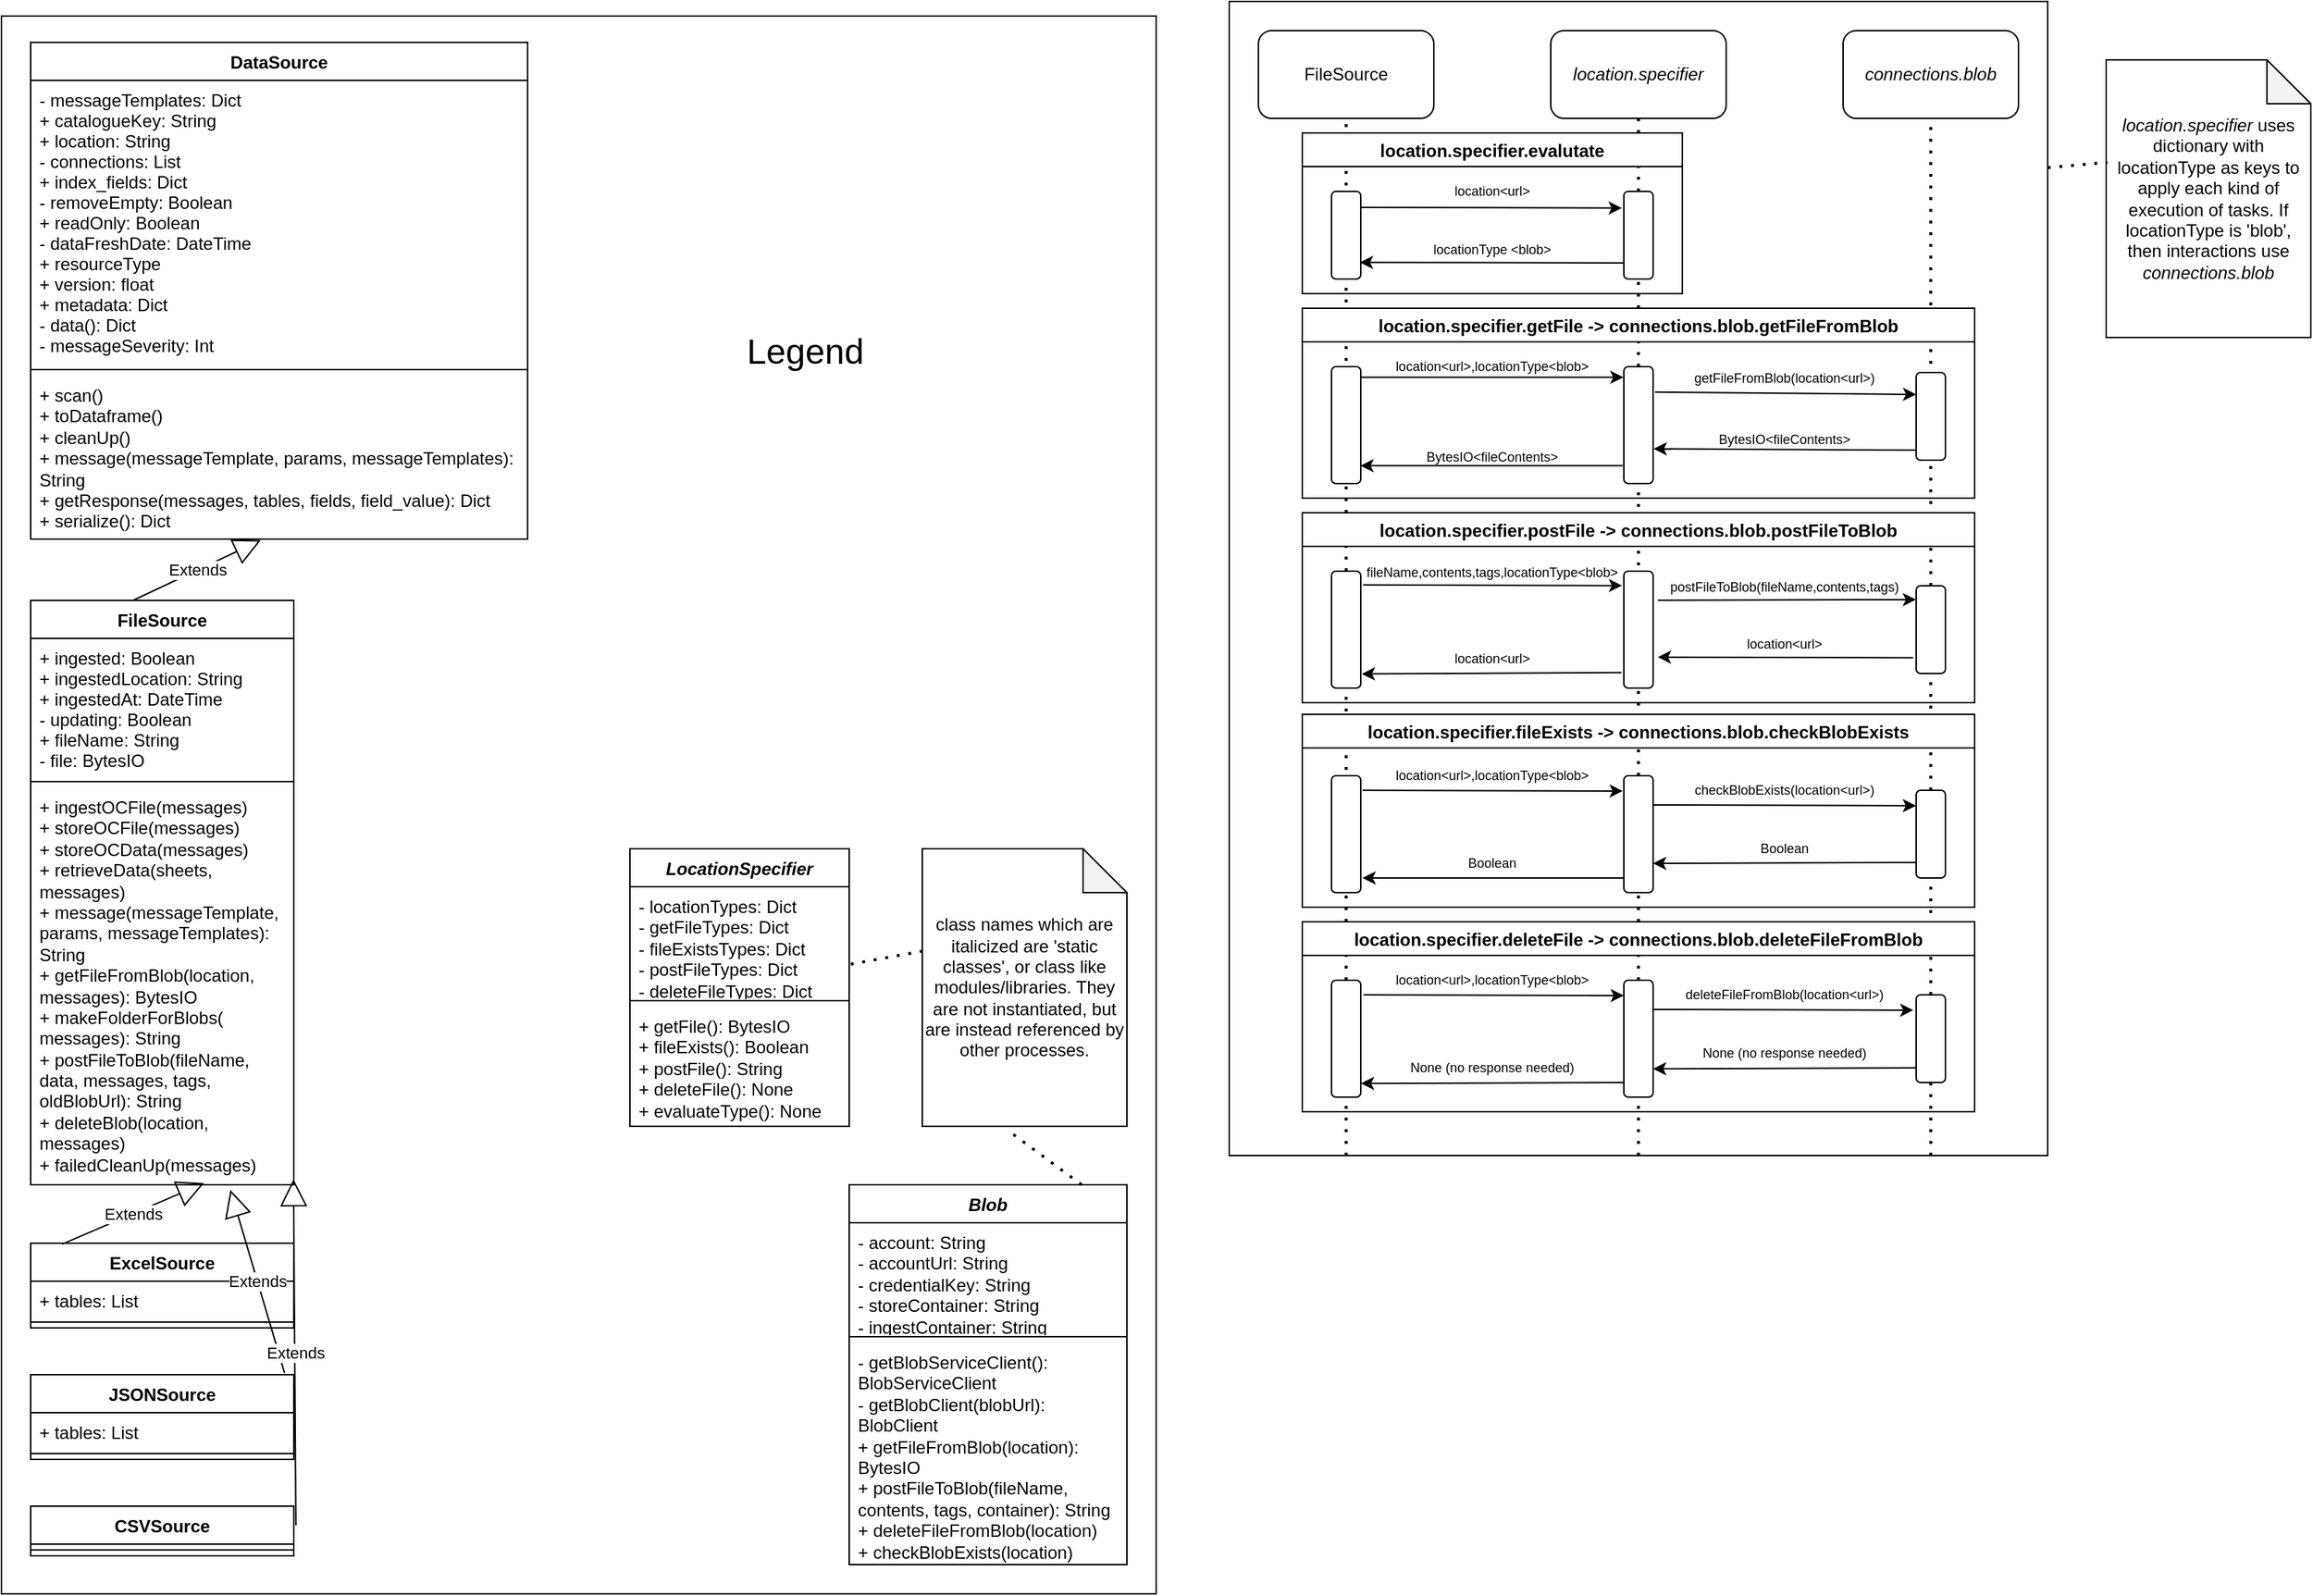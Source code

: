 <mxfile>
    <diagram id="i0HuEJJpb179jTzEXLAF" name="Page-1">
        <mxGraphModel dx="699" dy="347" grid="1" gridSize="10" guides="1" tooltips="1" connect="1" arrows="1" fold="1" page="1" pageScale="1" pageWidth="850" pageHeight="1100" math="0" shadow="0">
            <root>
                <mxCell id="0"/>
                <mxCell id="1" parent="0"/>
                <mxCell id="127" value="" style="rounded=0;whiteSpace=wrap;html=1;fontSize=9;" vertex="1" parent="1">
                    <mxGeometry x="860" y="10" width="560" height="790" as="geometry"/>
                </mxCell>
                <mxCell id="52" value="" style="rounded=0;whiteSpace=wrap;html=1;" vertex="1" parent="1">
                    <mxGeometry x="20" y="20" width="790" height="1080" as="geometry"/>
                </mxCell>
                <mxCell id="IOtS3WivhRrsCKZ9e64G-5" value="DataSource" style="swimlane;fontStyle=1;align=center;verticalAlign=top;childLayout=stackLayout;horizontal=1;startSize=26;horizontalStack=0;resizeParent=1;resizeParentMax=0;resizeLast=0;collapsible=1;marginBottom=0;" parent="1" vertex="1">
                    <mxGeometry x="40" y="38" width="340" height="340" as="geometry"/>
                </mxCell>
                <mxCell id="IOtS3WivhRrsCKZ9e64G-6" value="- messageTemplates: Dict&#10;+ catalogueKey: String&#10;+ location: String&#10;- connections: List&#10;+ index_fields: Dict&#10;- removeEmpty: Boolean&#10;+ readOnly: Boolean&#10;- dataFreshDate: DateTime&#10;+ resourceType&#10;+ version: float&#10;+ metadata: Dict&#10;- data(): Dict&#10;- messageSeverity: Int" style="text;strokeColor=none;fillColor=none;align=left;verticalAlign=top;spacingLeft=4;spacingRight=4;overflow=hidden;rotatable=0;points=[[0,0.5],[1,0.5]];portConstraint=eastwest;" parent="IOtS3WivhRrsCKZ9e64G-5" vertex="1">
                    <mxGeometry y="26" width="340" height="194" as="geometry"/>
                </mxCell>
                <mxCell id="IOtS3WivhRrsCKZ9e64G-7" value="" style="line;strokeWidth=1;fillColor=none;align=left;verticalAlign=middle;spacingTop=-1;spacingLeft=3;spacingRight=3;rotatable=0;labelPosition=right;points=[];portConstraint=eastwest;" parent="IOtS3WivhRrsCKZ9e64G-5" vertex="1">
                    <mxGeometry y="220" width="340" height="8" as="geometry"/>
                </mxCell>
                <mxCell id="IOtS3WivhRrsCKZ9e64G-8" value="+ scan()&#10;+ toDataframe()&#10;+ cleanUp()&#10;+ message(messageTemplate, params, messageTemplates): String&#10;+ getResponse(messages, tables, fields, field_value): Dict&#10;+ serialize(): Dict" style="text;strokeColor=none;fillColor=none;align=left;verticalAlign=top;spacingLeft=4;spacingRight=4;overflow=hidden;rotatable=0;points=[[0,0.5],[1,0.5]];portConstraint=eastwest;whiteSpace=wrap;" parent="IOtS3WivhRrsCKZ9e64G-5" vertex="1">
                    <mxGeometry y="228" width="340" height="112" as="geometry"/>
                </mxCell>
                <mxCell id="2" value="LocationSpecifier" style="swimlane;fontStyle=3;align=center;verticalAlign=top;childLayout=stackLayout;horizontal=1;startSize=26;horizontalStack=0;resizeParent=1;resizeParentMax=0;resizeLast=0;collapsible=1;marginBottom=0;whiteSpace=wrap;" parent="1" vertex="1">
                    <mxGeometry x="450" y="590" width="150" height="190" as="geometry"/>
                </mxCell>
                <mxCell id="3" value="- locationTypes: Dict&#10;- getFileTypes: Dict&#10;- fileExistsTypes: Dict&#10;- postFileTypes: Dict&#10;- deleteFileTypes: Dict" style="text;strokeColor=none;fillColor=none;align=left;verticalAlign=top;spacingLeft=4;spacingRight=4;overflow=hidden;rotatable=0;points=[[0,0.5],[1,0.5]];portConstraint=eastwest;whiteSpace=wrap;" parent="2" vertex="1">
                    <mxGeometry y="26" width="150" height="74" as="geometry"/>
                </mxCell>
                <mxCell id="4" value="" style="line;strokeWidth=1;fillColor=none;align=left;verticalAlign=middle;spacingTop=-1;spacingLeft=3;spacingRight=3;rotatable=0;labelPosition=right;points=[];portConstraint=eastwest;" parent="2" vertex="1">
                    <mxGeometry y="100" width="150" height="8" as="geometry"/>
                </mxCell>
                <mxCell id="5" value="+ getFile(): BytesIO&#10;+ fileExists(): Boolean&#10;+ postFile(): String&#10;+ deleteFile(): None&#10;+ evaluateType(): None" style="text;strokeColor=none;fillColor=none;align=left;verticalAlign=top;spacingLeft=4;spacingRight=4;overflow=hidden;rotatable=0;points=[[0,0.5],[1,0.5]];portConstraint=eastwest;whiteSpace=wrap;" parent="2" vertex="1">
                    <mxGeometry y="108" width="150" height="82" as="geometry"/>
                </mxCell>
                <mxCell id="7" value="Blob" style="swimlane;fontStyle=3;align=center;verticalAlign=top;childLayout=stackLayout;horizontal=1;startSize=26;horizontalStack=0;resizeParent=1;resizeParentMax=0;resizeLast=0;collapsible=1;marginBottom=0;whiteSpace=wrap;" parent="1" vertex="1">
                    <mxGeometry x="600" y="820" width="190" height="260" as="geometry"/>
                </mxCell>
                <mxCell id="8" value="- account: String&#10;- accountUrl: String&#10;- credentialKey: String&#10;- storeContainer: String&#10;- ingestContainer: String" style="text;strokeColor=none;fillColor=none;align=left;verticalAlign=top;spacingLeft=4;spacingRight=4;overflow=hidden;rotatable=0;points=[[0,0.5],[1,0.5]];portConstraint=eastwest;whiteSpace=wrap;" parent="7" vertex="1">
                    <mxGeometry y="26" width="190" height="74" as="geometry"/>
                </mxCell>
                <mxCell id="9" value="" style="line;strokeWidth=1;fillColor=none;align=left;verticalAlign=middle;spacingTop=-1;spacingLeft=3;spacingRight=3;rotatable=0;labelPosition=right;points=[];portConstraint=eastwest;" parent="7" vertex="1">
                    <mxGeometry y="100" width="190" height="8" as="geometry"/>
                </mxCell>
                <mxCell id="10" value="- getBlobServiceClient(): BlobServiceClient&#10;- getBlobClient(blobUrl): BlobClient&#10;+ getFileFromBlob(location): BytesIO&#10;+ postFileToBlob(fileName, contents, tags, container): String&#10;+ deleteFileFromBlob(location)&#10;+ checkBlobExists(location)" style="text;strokeColor=none;fillColor=none;align=left;verticalAlign=top;spacingLeft=4;spacingRight=4;overflow=hidden;rotatable=0;points=[[0,0.5],[1,0.5]];portConstraint=eastwest;whiteSpace=wrap;" parent="7" vertex="1">
                    <mxGeometry y="108" width="190" height="152" as="geometry"/>
                </mxCell>
                <mxCell id="11" value="class names which are italicized are 'static classes', or class like modules/libraries. They are not instantiated, but are instead referenced by other processes." style="shape=note;whiteSpace=wrap;html=1;backgroundOutline=1;darkOpacity=0.05;" parent="1" vertex="1">
                    <mxGeometry x="650" y="590" width="140" height="190" as="geometry"/>
                </mxCell>
                <mxCell id="16" value="FileSource" style="swimlane;fontStyle=1;align=center;verticalAlign=top;childLayout=stackLayout;horizontal=1;startSize=26;horizontalStack=0;resizeParent=1;resizeParentMax=0;resizeLast=0;collapsible=1;marginBottom=0;" parent="1" vertex="1">
                    <mxGeometry x="40" y="420" width="180" height="400" as="geometry"/>
                </mxCell>
                <mxCell id="17" value="+ ingested: Boolean&#10;+ ingestedLocation: String&#10;+ ingestedAt: DateTime&#10;- updating: Boolean&#10;+ fileName: String&#10;- file: BytesIO" style="text;strokeColor=none;fillColor=none;align=left;verticalAlign=top;spacingLeft=4;spacingRight=4;overflow=hidden;rotatable=0;points=[[0,0.5],[1,0.5]];portConstraint=eastwest;" parent="16" vertex="1">
                    <mxGeometry y="26" width="180" height="94" as="geometry"/>
                </mxCell>
                <mxCell id="18" value="" style="line;strokeWidth=1;fillColor=none;align=left;verticalAlign=middle;spacingTop=-1;spacingLeft=3;spacingRight=3;rotatable=0;labelPosition=right;points=[];portConstraint=eastwest;" parent="16" vertex="1">
                    <mxGeometry y="120" width="180" height="8" as="geometry"/>
                </mxCell>
                <mxCell id="19" value="+ ingestOCFile(messages)&#10;+ storeOCFile(messages)&#10;+ storeOCData(messages)&#10;+ retrieveData(sheets, messages)&#10;+ message(messageTemplate, params, messageTemplates): String&#10;+ getFileFromBlob(location, messages): BytesIO&#10;+ makeFolderForBlobs( messages): String&#10;+ postFileToBlob(fileName, data, messages, tags, oldBlobUrl): String&#10;+ deleteBlob(location, messages)&#10;+ failedCleanUp(messages)" style="text;strokeColor=none;fillColor=none;align=left;verticalAlign=top;spacingLeft=4;spacingRight=4;overflow=hidden;rotatable=0;points=[[0,0.5],[1,0.5]];portConstraint=eastwest;whiteSpace=wrap;" parent="16" vertex="1">
                    <mxGeometry y="128" width="180" height="272" as="geometry"/>
                </mxCell>
                <mxCell id="24" value="ExcelSource" style="swimlane;fontStyle=1;align=center;verticalAlign=top;childLayout=stackLayout;horizontal=1;startSize=26;horizontalStack=0;resizeParent=1;resizeParentMax=0;resizeLast=0;collapsible=1;marginBottom=0;" parent="1" vertex="1">
                    <mxGeometry x="40" y="860" width="180" height="58" as="geometry"/>
                </mxCell>
                <mxCell id="25" value="+ tables: List" style="text;strokeColor=none;fillColor=none;align=left;verticalAlign=top;spacingLeft=4;spacingRight=4;overflow=hidden;rotatable=0;points=[[0,0.5],[1,0.5]];portConstraint=eastwest;" parent="24" vertex="1">
                    <mxGeometry y="26" width="180" height="24" as="geometry"/>
                </mxCell>
                <mxCell id="26" value="" style="line;strokeWidth=1;fillColor=none;align=left;verticalAlign=middle;spacingTop=-1;spacingLeft=3;spacingRight=3;rotatable=0;labelPosition=right;points=[];portConstraint=eastwest;" parent="24" vertex="1">
                    <mxGeometry y="50" width="180" height="8" as="geometry"/>
                </mxCell>
                <mxCell id="28" value="JSONSource" style="swimlane;fontStyle=1;align=center;verticalAlign=top;childLayout=stackLayout;horizontal=1;startSize=26;horizontalStack=0;resizeParent=1;resizeParentMax=0;resizeLast=0;collapsible=1;marginBottom=0;" parent="1" vertex="1">
                    <mxGeometry x="40" y="950" width="180" height="58" as="geometry"/>
                </mxCell>
                <mxCell id="29" value="+ tables: List" style="text;strokeColor=none;fillColor=none;align=left;verticalAlign=top;spacingLeft=4;spacingRight=4;overflow=hidden;rotatable=0;points=[[0,0.5],[1,0.5]];portConstraint=eastwest;" parent="28" vertex="1">
                    <mxGeometry y="26" width="180" height="24" as="geometry"/>
                </mxCell>
                <mxCell id="30" value="" style="line;strokeWidth=1;fillColor=none;align=left;verticalAlign=middle;spacingTop=-1;spacingLeft=3;spacingRight=3;rotatable=0;labelPosition=right;points=[];portConstraint=eastwest;" parent="28" vertex="1">
                    <mxGeometry y="50" width="180" height="8" as="geometry"/>
                </mxCell>
                <mxCell id="32" value="CSVSource" style="swimlane;fontStyle=1;align=center;verticalAlign=top;childLayout=stackLayout;horizontal=1;startSize=26;horizontalStack=0;resizeParent=1;resizeParentMax=0;resizeLast=0;collapsible=1;marginBottom=0;" parent="1" vertex="1">
                    <mxGeometry x="40" y="1040" width="180" height="34" as="geometry"/>
                </mxCell>
                <mxCell id="34" value="" style="line;strokeWidth=1;fillColor=none;align=left;verticalAlign=middle;spacingTop=-1;spacingLeft=3;spacingRight=3;rotatable=0;labelPosition=right;points=[];portConstraint=eastwest;" parent="32" vertex="1">
                    <mxGeometry y="26" width="180" height="8" as="geometry"/>
                </mxCell>
                <mxCell id="37" value="Extends" style="endArrow=block;endSize=16;endFill=0;html=1;rounded=0;exitX=0.389;exitY=0;exitDx=0;exitDy=0;exitPerimeter=0;entryX=0.463;entryY=1.007;entryDx=0;entryDy=0;entryPerimeter=0;" parent="1" source="16" target="IOtS3WivhRrsCKZ9e64G-8" edge="1">
                    <mxGeometry width="160" relative="1" as="geometry">
                        <mxPoint x="630" y="820" as="sourcePoint"/>
                        <mxPoint x="610" y="720" as="targetPoint"/>
                    </mxGeometry>
                </mxCell>
                <mxCell id="38" value="Extends" style="endArrow=block;endSize=16;endFill=0;html=1;rounded=0;exitX=0.119;exitY=0.012;exitDx=0;exitDy=0;exitPerimeter=0;entryX=0.659;entryY=0.996;entryDx=0;entryDy=0;entryPerimeter=0;" parent="1" source="24" target="19" edge="1">
                    <mxGeometry width="160" relative="1" as="geometry">
                        <mxPoint x="100.02" y="740" as="sourcePoint"/>
                        <mxPoint x="160" y="1100" as="targetPoint"/>
                    </mxGeometry>
                </mxCell>
                <mxCell id="39" value="Extends" style="endArrow=block;endSize=16;endFill=0;html=1;rounded=0;entryX=0.759;entryY=1.013;entryDx=0;entryDy=0;entryPerimeter=0;exitX=0.965;exitY=-0.02;exitDx=0;exitDy=0;exitPerimeter=0;" parent="1" source="28" target="19" edge="1">
                    <mxGeometry width="160" relative="1" as="geometry">
                        <mxPoint x="170" y="930" as="sourcePoint"/>
                        <mxPoint x="148.62" y="1089.112" as="targetPoint"/>
                    </mxGeometry>
                </mxCell>
                <mxCell id="40" value="Extends" style="endArrow=block;endSize=16;endFill=0;html=1;rounded=0;entryX=0.999;entryY=0.986;entryDx=0;entryDy=0;entryPerimeter=0;exitX=1.008;exitY=0.387;exitDx=0;exitDy=0;exitPerimeter=0;" parent="1" source="32" target="19" edge="1">
                    <mxGeometry width="160" relative="1" as="geometry">
                        <mxPoint x="220" y="1040" as="sourcePoint"/>
                        <mxPoint x="166.62" y="1092.886" as="targetPoint"/>
                    </mxGeometry>
                </mxCell>
                <mxCell id="of24jUMipE0uJhH-4DgN-51" value="" style="endArrow=none;dashed=1;html=1;dashPattern=1 3;strokeWidth=2;rounded=0;entryX=0.421;entryY=1.016;entryDx=0;entryDy=0;entryPerimeter=0;exitX=0.837;exitY=0;exitDx=0;exitDy=0;exitPerimeter=0;" parent="1" source="7" target="11" edge="1">
                    <mxGeometry width="50" height="50" relative="1" as="geometry">
                        <mxPoint x="249.375" y="876" as="sourcePoint"/>
                        <mxPoint x="250.6" y="593.584" as="targetPoint"/>
                    </mxGeometry>
                </mxCell>
                <mxCell id="of24jUMipE0uJhH-4DgN-52" value="" style="endArrow=none;dashed=1;html=1;dashPattern=1 3;strokeWidth=2;rounded=0;entryX=0.007;entryY=0.368;entryDx=0;entryDy=0;entryPerimeter=0;exitX=1.007;exitY=0.716;exitDx=0;exitDy=0;exitPerimeter=0;" parent="1" source="3" target="11" edge="1">
                    <mxGeometry width="50" height="50" relative="1" as="geometry">
                        <mxPoint x="1121.1" y="340" as="sourcePoint"/>
                        <mxPoint x="1128.94" y="276.04" as="targetPoint"/>
                    </mxGeometry>
                </mxCell>
                <mxCell id="53" value="Legend" style="text;html=1;strokeColor=none;fillColor=none;align=center;verticalAlign=middle;whiteSpace=wrap;rounded=0;fontSize=24;" vertex="1" parent="1">
                    <mxGeometry x="480" y="240" width="180" height="20" as="geometry"/>
                </mxCell>
                <mxCell id="54" value="" style="rounded=1;whiteSpace=wrap;html=1;fontSize=24;" vertex="1" parent="1">
                    <mxGeometry x="880" y="30" width="120" height="60" as="geometry"/>
                </mxCell>
                <mxCell id="56" value="FileSource" style="text;html=1;strokeColor=none;fillColor=none;align=center;verticalAlign=middle;whiteSpace=wrap;rounded=0;fontSize=12;" vertex="1" parent="1">
                    <mxGeometry x="920" y="50" width="40" height="20" as="geometry"/>
                </mxCell>
                <mxCell id="59" value="&lt;font style=&quot;font-size: 12px&quot;&gt;&lt;i&gt;location.specifier&lt;/i&gt;&lt;/font&gt;" style="rounded=1;whiteSpace=wrap;html=1;fontSize=12;" vertex="1" parent="1">
                    <mxGeometry x="1080" y="30" width="120" height="60" as="geometry"/>
                </mxCell>
                <mxCell id="60" value="&lt;i&gt;connections.blob&lt;/i&gt;" style="rounded=1;whiteSpace=wrap;html=1;fontSize=12;" vertex="1" parent="1">
                    <mxGeometry x="1280" y="30" width="120" height="60" as="geometry"/>
                </mxCell>
                <mxCell id="61" value="" style="endArrow=none;dashed=1;html=1;dashPattern=1 3;strokeWidth=2;fontSize=12;entryX=0.5;entryY=1;entryDx=0;entryDy=0;startArrow=none;" edge="1" parent="1" source="111" target="54">
                    <mxGeometry width="50" height="50" relative="1" as="geometry">
                        <mxPoint x="940" y="1100" as="sourcePoint"/>
                        <mxPoint x="970" y="140" as="targetPoint"/>
                    </mxGeometry>
                </mxCell>
                <mxCell id="62" value="" style="endArrow=none;dashed=1;html=1;dashPattern=1 3;strokeWidth=2;fontSize=12;entryX=0.5;entryY=1;entryDx=0;entryDy=0;startArrow=none;" edge="1" parent="1" source="98" target="59">
                    <mxGeometry width="50" height="50" relative="1" as="geometry">
                        <mxPoint x="1139.5" y="1100" as="sourcePoint"/>
                        <mxPoint x="1140" y="110" as="targetPoint"/>
                    </mxGeometry>
                </mxCell>
                <mxCell id="63" value="" style="endArrow=none;dashed=1;html=1;dashPattern=1 3;strokeWidth=2;fontSize=12;entryX=0.5;entryY=1;entryDx=0;entryDy=0;startArrow=none;" edge="1" parent="1" source="86" target="60">
                    <mxGeometry width="50" height="50" relative="1" as="geometry">
                        <mxPoint x="1339.5" y="1100" as="sourcePoint"/>
                        <mxPoint x="1360" y="110" as="targetPoint"/>
                    </mxGeometry>
                </mxCell>
                <mxCell id="64" value="" style="rounded=1;whiteSpace=wrap;html=1;fontSize=12;" vertex="1" parent="1">
                    <mxGeometry x="930" y="140" width="20" height="60" as="geometry"/>
                </mxCell>
                <mxCell id="65" value="" style="endArrow=classic;html=1;fontSize=12;entryX=-0.071;entryY=0.19;entryDx=0;entryDy=0;entryPerimeter=0;exitX=1.009;exitY=0.183;exitDx=0;exitDy=0;exitPerimeter=0;" edge="1" parent="1" source="64" target="66">
                    <mxGeometry width="50" height="50" relative="1" as="geometry">
                        <mxPoint x="951" y="160" as="sourcePoint"/>
                        <mxPoint x="1090" y="160" as="targetPoint"/>
                    </mxGeometry>
                </mxCell>
                <mxCell id="66" value="" style="rounded=1;whiteSpace=wrap;html=1;fontSize=12;" vertex="1" parent="1">
                    <mxGeometry x="1130" y="140" width="20" height="60" as="geometry"/>
                </mxCell>
                <mxCell id="67" value="" style="endArrow=classic;html=1;fontSize=12;exitX=0.009;exitY=0.817;exitDx=0;exitDy=0;exitPerimeter=0;entryX=0.969;entryY=0.81;entryDx=0;entryDy=0;entryPerimeter=0;" edge="1" parent="1" source="66" target="64">
                    <mxGeometry width="50" height="50" relative="1" as="geometry">
                        <mxPoint x="1020" y="220" as="sourcePoint"/>
                        <mxPoint x="952" y="200" as="targetPoint"/>
                    </mxGeometry>
                </mxCell>
                <mxCell id="68" value="location&amp;lt;url&amp;gt;" style="text;html=1;strokeColor=none;fillColor=none;align=center;verticalAlign=middle;whiteSpace=wrap;rounded=0;fontSize=9;" vertex="1" parent="1">
                    <mxGeometry x="990" y="130" width="100" height="20" as="geometry"/>
                </mxCell>
                <mxCell id="69" value="locationType &amp;lt;blob&amp;gt;" style="text;html=1;strokeColor=none;fillColor=none;align=center;verticalAlign=middle;whiteSpace=wrap;rounded=0;fontSize=9;" vertex="1" parent="1">
                    <mxGeometry x="980" y="170" width="120" height="20" as="geometry"/>
                </mxCell>
                <mxCell id="70" value="location.specifier.evalutate" style="swimlane;fontSize=12;" vertex="1" parent="1">
                    <mxGeometry x="910" y="100" width="260" height="110" as="geometry"/>
                </mxCell>
                <mxCell id="71" value="location.specifier.getFile -&gt; connections.blob.getFileFromBlob" style="swimlane;fontSize=12;" vertex="1" parent="1">
                    <mxGeometry x="910" y="220" width="460" height="130" as="geometry"/>
                </mxCell>
                <mxCell id="72" value="" style="rounded=1;whiteSpace=wrap;html=1;fontSize=12;" vertex="1" parent="71">
                    <mxGeometry x="20" y="40" width="20" height="80" as="geometry"/>
                </mxCell>
                <mxCell id="73" value="" style="rounded=1;whiteSpace=wrap;html=1;fontSize=12;" vertex="1" parent="71">
                    <mxGeometry x="220" y="40" width="20" height="80" as="geometry"/>
                </mxCell>
                <mxCell id="74" value="" style="endArrow=classic;html=1;fontSize=12;exitX=1.011;exitY=0.091;exitDx=0;exitDy=0;exitPerimeter=0;entryX=-0.013;entryY=0.091;entryDx=0;entryDy=0;entryPerimeter=0;" edge="1" parent="71" source="72" target="73">
                    <mxGeometry width="50" height="50" relative="1" as="geometry">
                        <mxPoint x="50" y="48" as="sourcePoint"/>
                        <mxPoint x="210" y="48" as="targetPoint"/>
                    </mxGeometry>
                </mxCell>
                <mxCell id="75" value="" style="endArrow=classic;html=1;fontSize=12;exitX=1.067;exitY=0.217;exitDx=0;exitDy=0;exitPerimeter=0;entryX=0;entryY=0.25;entryDx=0;entryDy=0;" edge="1" parent="71" source="73" target="76">
                    <mxGeometry width="50" height="50" relative="1" as="geometry">
                        <mxPoint x="250" y="58" as="sourcePoint"/>
                        <mxPoint x="410" y="58" as="targetPoint"/>
                    </mxGeometry>
                </mxCell>
                <mxCell id="76" value="" style="rounded=1;whiteSpace=wrap;html=1;fontSize=12;" vertex="1" parent="71">
                    <mxGeometry x="420" y="44" width="20" height="60" as="geometry"/>
                </mxCell>
                <mxCell id="77" value="" style="endArrow=classic;html=1;fontSize=12;exitX=-0.029;exitY=0.886;exitDx=0;exitDy=0;exitPerimeter=0;entryX=1.019;entryY=0.703;entryDx=0;entryDy=0;entryPerimeter=0;" edge="1" parent="71" source="76" target="73">
                    <mxGeometry width="50" height="50" relative="1" as="geometry">
                        <mxPoint x="410" y="98" as="sourcePoint"/>
                        <mxPoint x="250" y="98" as="targetPoint"/>
                    </mxGeometry>
                </mxCell>
                <mxCell id="78" value="" style="endArrow=classic;html=1;fontSize=12;exitX=-0.037;exitY=0.847;exitDx=0;exitDy=0;exitPerimeter=0;entryX=0.987;entryY=0.847;entryDx=0;entryDy=0;entryPerimeter=0;" edge="1" parent="71" source="73" target="72">
                    <mxGeometry width="50" height="50" relative="1" as="geometry">
                        <mxPoint x="210" y="108" as="sourcePoint"/>
                        <mxPoint x="50" y="108" as="targetPoint"/>
                    </mxGeometry>
                </mxCell>
                <mxCell id="79" value="location&amp;lt;url&amp;gt;,locationType&amp;lt;blob&amp;gt;" style="text;html=1;strokeColor=none;fillColor=none;align=center;verticalAlign=middle;whiteSpace=wrap;rounded=0;fontSize=9;" vertex="1" parent="71">
                    <mxGeometry x="60" y="30" width="140" height="20" as="geometry"/>
                </mxCell>
                <mxCell id="80" value="getFileFromBlob(location&amp;lt;url&amp;gt;)" style="text;html=1;strokeColor=none;fillColor=none;align=center;verticalAlign=middle;whiteSpace=wrap;rounded=0;fontSize=9;" vertex="1" parent="71">
                    <mxGeometry x="310" y="38" width="40" height="20" as="geometry"/>
                </mxCell>
                <mxCell id="81" value="BytesIO&amp;lt;fileContents&amp;gt;" style="text;html=1;strokeColor=none;fillColor=none;align=center;verticalAlign=middle;whiteSpace=wrap;rounded=0;fontSize=9;" vertex="1" parent="71">
                    <mxGeometry x="310" y="80" width="40" height="20" as="geometry"/>
                </mxCell>
                <mxCell id="82" value="BytesIO&amp;lt;fileContents&amp;gt;" style="text;html=1;strokeColor=none;fillColor=none;align=center;verticalAlign=middle;whiteSpace=wrap;rounded=0;fontSize=9;" vertex="1" parent="71">
                    <mxGeometry x="110" y="92" width="40" height="20" as="geometry"/>
                </mxCell>
                <mxCell id="83" value="location.specifier.postFile -&gt; connections.blob.postFileToBlob" style="swimlane;fontSize=12;" vertex="1" parent="1">
                    <mxGeometry x="910" y="360" width="460" height="130" as="geometry"/>
                </mxCell>
                <mxCell id="84" value="" style="rounded=1;whiteSpace=wrap;html=1;fontSize=12;" vertex="1" parent="83">
                    <mxGeometry x="20" y="40" width="20" height="80" as="geometry"/>
                </mxCell>
                <mxCell id="85" value="" style="rounded=1;whiteSpace=wrap;html=1;fontSize=12;" vertex="1" parent="83">
                    <mxGeometry x="220" y="40" width="20" height="80" as="geometry"/>
                </mxCell>
                <mxCell id="88" value="" style="endArrow=classic;html=1;fontSize=12;entryX=-0.061;entryY=0.123;entryDx=0;entryDy=0;entryPerimeter=0;exitX=1.083;exitY=0.117;exitDx=0;exitDy=0;exitPerimeter=0;" edge="1" parent="83" source="84" target="85">
                    <mxGeometry width="50" height="50" relative="1" as="geometry">
                        <mxPoint x="50" y="50" as="sourcePoint"/>
                        <mxPoint x="210" y="50" as="targetPoint"/>
                    </mxGeometry>
                </mxCell>
                <mxCell id="91" value="" style="endArrow=classic;html=1;fontSize=12;exitX=-0.085;exitY=0.867;exitDx=0;exitDy=0;exitPerimeter=0;entryX=1.035;entryY=0.879;entryDx=0;entryDy=0;entryPerimeter=0;" edge="1" parent="83" source="85" target="84">
                    <mxGeometry width="50" height="50" relative="1" as="geometry">
                        <mxPoint x="210" y="110" as="sourcePoint"/>
                        <mxPoint x="50" y="110" as="targetPoint"/>
                    </mxGeometry>
                </mxCell>
                <mxCell id="92" value="&lt;font style=&quot;font-size: 9px&quot;&gt;fileName,contents,tags,locationType&amp;lt;blob&amp;gt;&lt;br&gt;&lt;/font&gt;" style="text;html=1;strokeColor=none;fillColor=none;align=center;verticalAlign=middle;whiteSpace=wrap;rounded=0;fontSize=12;" vertex="1" parent="83">
                    <mxGeometry x="110" y="30" width="40" height="20" as="geometry"/>
                </mxCell>
                <mxCell id="93" value="&lt;font style=&quot;font-size: 9px&quot;&gt;postFileToBlob(fileName,contents,tags)&lt;/font&gt;" style="text;html=1;strokeColor=none;fillColor=none;align=center;verticalAlign=middle;whiteSpace=wrap;rounded=0;fontSize=12;" vertex="1" parent="83">
                    <mxGeometry x="310" y="40" width="40" height="20" as="geometry"/>
                </mxCell>
                <mxCell id="94" value="location&amp;lt;url&amp;gt;" style="text;html=1;strokeColor=none;fillColor=none;align=center;verticalAlign=middle;whiteSpace=wrap;rounded=0;fontSize=9;" vertex="1" parent="83">
                    <mxGeometry x="310" y="80" width="40" height="20" as="geometry"/>
                </mxCell>
                <mxCell id="95" value="location&amp;lt;url&amp;gt;" style="text;html=1;strokeColor=none;fillColor=none;align=center;verticalAlign=middle;whiteSpace=wrap;rounded=0;fontSize=9;" vertex="1" parent="83">
                    <mxGeometry x="110" y="90" width="40" height="20" as="geometry"/>
                </mxCell>
                <mxCell id="86" value="" style="rounded=1;whiteSpace=wrap;html=1;fontSize=12;" vertex="1" parent="1">
                    <mxGeometry x="1330" y="410" width="20" height="60" as="geometry"/>
                </mxCell>
                <mxCell id="87" value="" style="endArrow=none;dashed=1;html=1;dashPattern=1 3;strokeWidth=2;fontSize=12;entryX=0.5;entryY=1;entryDx=0;entryDy=0;startArrow=none;" edge="1" parent="1" source="100" target="86">
                    <mxGeometry width="50" height="50" relative="1" as="geometry">
                        <mxPoint x="1339.5" y="1100" as="sourcePoint"/>
                        <mxPoint x="1340" y="90" as="targetPoint"/>
                    </mxGeometry>
                </mxCell>
                <mxCell id="90" value="" style="endArrow=classic;html=1;fontSize=12;exitX=-0.101;exitY=0.821;exitDx=0;exitDy=0;exitPerimeter=0;entryX=1.163;entryY=0.735;entryDx=0;entryDy=0;entryPerimeter=0;" edge="1" parent="1" source="86" target="85">
                    <mxGeometry width="50" height="50" relative="1" as="geometry">
                        <mxPoint x="1320" y="460" as="sourcePoint"/>
                        <mxPoint x="1160" y="460" as="targetPoint"/>
                    </mxGeometry>
                </mxCell>
                <mxCell id="89" value="" style="endArrow=classic;html=1;fontSize=12;exitX=1.163;exitY=0.249;exitDx=0;exitDy=0;exitPerimeter=0;entryX=-0.005;entryY=0.157;entryDx=0;entryDy=0;entryPerimeter=0;" edge="1" parent="1" source="85" target="86">
                    <mxGeometry width="50" height="50" relative="1" as="geometry">
                        <mxPoint x="1160" y="420" as="sourcePoint"/>
                        <mxPoint x="1320" y="420" as="targetPoint"/>
                    </mxGeometry>
                </mxCell>
                <mxCell id="96" value="location.specifier.fileExists -&gt; connections.blob.checkBlobExists" style="swimlane;fontSize=12;" vertex="1" parent="1">
                    <mxGeometry x="910" y="498" width="460" height="132" as="geometry"/>
                </mxCell>
                <mxCell id="97" value="" style="rounded=1;whiteSpace=wrap;html=1;fontSize=12;" vertex="1" parent="96">
                    <mxGeometry x="20" y="42" width="20" height="80" as="geometry"/>
                </mxCell>
                <mxCell id="105" value="" style="endArrow=classic;html=1;fontSize=9;entryX=1.059;entryY=0.875;entryDx=0;entryDy=0;entryPerimeter=0;" edge="1" parent="96" target="97">
                    <mxGeometry width="50" height="50" relative="1" as="geometry">
                        <mxPoint x="220" y="112" as="sourcePoint"/>
                        <mxPoint x="50" y="112" as="targetPoint"/>
                    </mxGeometry>
                </mxCell>
                <mxCell id="106" value="location&amp;lt;url&amp;gt;,locationType&amp;lt;blob&amp;gt;" style="text;html=1;strokeColor=none;fillColor=none;align=center;verticalAlign=middle;whiteSpace=wrap;rounded=0;fontSize=9;" vertex="1" parent="96">
                    <mxGeometry x="110" y="32" width="40" height="20" as="geometry"/>
                </mxCell>
                <mxCell id="107" value="checkBlobExists(location&amp;lt;url&amp;gt;)" style="text;html=1;strokeColor=none;fillColor=none;align=center;verticalAlign=middle;whiteSpace=wrap;rounded=0;fontSize=9;" vertex="1" parent="96">
                    <mxGeometry x="310" y="42" width="40" height="20" as="geometry"/>
                </mxCell>
                <mxCell id="108" value="Boolean" style="text;html=1;strokeColor=none;fillColor=none;align=center;verticalAlign=middle;whiteSpace=wrap;rounded=0;fontSize=9;" vertex="1" parent="96">
                    <mxGeometry x="310" y="82" width="40" height="20" as="geometry"/>
                </mxCell>
                <mxCell id="109" value="Boolean" style="text;html=1;strokeColor=none;fillColor=none;align=center;verticalAlign=middle;whiteSpace=wrap;rounded=0;fontSize=9;" vertex="1" parent="96">
                    <mxGeometry x="110" y="92" width="40" height="20" as="geometry"/>
                </mxCell>
                <mxCell id="98" value="" style="rounded=1;whiteSpace=wrap;html=1;fontSize=12;" vertex="1" parent="1">
                    <mxGeometry x="1130" y="540" width="20" height="80" as="geometry"/>
                </mxCell>
                <mxCell id="99" value="" style="endArrow=none;dashed=1;html=1;dashPattern=1 3;strokeWidth=2;fontSize=12;entryX=0.5;entryY=1;entryDx=0;entryDy=0;" edge="1" parent="1" target="98">
                    <mxGeometry width="50" height="50" relative="1" as="geometry">
                        <mxPoint x="1140" y="800" as="sourcePoint"/>
                        <mxPoint x="1140" y="90" as="targetPoint"/>
                    </mxGeometry>
                </mxCell>
                <mxCell id="100" value="" style="rounded=1;whiteSpace=wrap;html=1;fontSize=12;" vertex="1" parent="1">
                    <mxGeometry x="1330" y="550" width="20" height="60" as="geometry"/>
                </mxCell>
                <mxCell id="101" value="" style="endArrow=none;dashed=1;html=1;dashPattern=1 3;strokeWidth=2;fontSize=12;entryX=0.5;entryY=1;entryDx=0;entryDy=0;startArrow=none;" edge="1" parent="1" source="114" target="100">
                    <mxGeometry width="50" height="50" relative="1" as="geometry">
                        <mxPoint x="1339.5" y="1100" as="sourcePoint"/>
                        <mxPoint x="1340" y="470" as="targetPoint"/>
                    </mxGeometry>
                </mxCell>
                <mxCell id="104" value="" style="endArrow=classic;html=1;fontSize=9;entryX=1;entryY=0.75;entryDx=0;entryDy=0;exitX=-0.005;exitY=0.823;exitDx=0;exitDy=0;exitPerimeter=0;" edge="1" parent="1" source="100" target="98">
                    <mxGeometry width="50" height="50" relative="1" as="geometry">
                        <mxPoint x="1320" y="600" as="sourcePoint"/>
                        <mxPoint x="1160" y="600" as="targetPoint"/>
                    </mxGeometry>
                </mxCell>
                <mxCell id="102" value="" style="endArrow=classic;html=1;fontSize=9;entryX=-0.037;entryY=0.131;entryDx=0;entryDy=0;entryPerimeter=0;exitX=1.059;exitY=0.125;exitDx=0;exitDy=0;exitPerimeter=0;" edge="1" parent="1" source="97" target="98">
                    <mxGeometry width="50" height="50" relative="1" as="geometry">
                        <mxPoint x="960" y="550" as="sourcePoint"/>
                        <mxPoint x="1120" y="550" as="targetPoint"/>
                    </mxGeometry>
                </mxCell>
                <mxCell id="103" value="" style="endArrow=classic;html=1;fontSize=9;exitX=1;exitY=0.25;exitDx=0;exitDy=0;entryX=-0.005;entryY=0.175;entryDx=0;entryDy=0;entryPerimeter=0;" edge="1" parent="1" source="98" target="100">
                    <mxGeometry width="50" height="50" relative="1" as="geometry">
                        <mxPoint x="1160" y="560" as="sourcePoint"/>
                        <mxPoint x="1310" y="570" as="targetPoint"/>
                    </mxGeometry>
                </mxCell>
                <mxCell id="110" value="location.specifier.deleteFile -&gt; connections.blob.deleteFileFromBlob" style="swimlane;fontSize=12;" vertex="1" parent="1">
                    <mxGeometry x="910" y="640" width="460" height="130" as="geometry"/>
                </mxCell>
                <mxCell id="113" value="" style="rounded=1;whiteSpace=wrap;html=1;fontSize=12;" vertex="1" parent="110">
                    <mxGeometry x="220" y="40" width="20" height="80" as="geometry"/>
                </mxCell>
                <mxCell id="116" value="" style="endArrow=classic;html=1;fontSize=9;entryX=-0.037;entryY=0.131;entryDx=0;entryDy=0;entryPerimeter=0;exitX=1.059;exitY=0.125;exitDx=0;exitDy=0;exitPerimeter=0;" edge="1" parent="110">
                    <mxGeometry width="50" height="50" relative="1" as="geometry">
                        <mxPoint x="41.92" y="50" as="sourcePoint"/>
                        <mxPoint x="220" y="50.48" as="targetPoint"/>
                    </mxGeometry>
                </mxCell>
                <mxCell id="118" value="" style="endArrow=classic;html=1;fontSize=9;entryX=1;entryY=0.75;entryDx=0;entryDy=0;exitX=-0.005;exitY=0.823;exitDx=0;exitDy=0;exitPerimeter=0;" edge="1" parent="110">
                    <mxGeometry width="50" height="50" relative="1" as="geometry">
                        <mxPoint x="419.9" y="100.0" as="sourcePoint"/>
                        <mxPoint x="240" y="100.62" as="targetPoint"/>
                    </mxGeometry>
                </mxCell>
                <mxCell id="121" value="location&amp;lt;url&amp;gt;,locationType&amp;lt;blob&amp;gt;" style="text;html=1;strokeColor=none;fillColor=none;align=center;verticalAlign=middle;whiteSpace=wrap;rounded=0;fontSize=9;" vertex="1" parent="110">
                    <mxGeometry x="110" y="30" width="40" height="20" as="geometry"/>
                </mxCell>
                <mxCell id="122" value="deleteFileFromBlob(location&amp;lt;url&amp;gt;)" style="text;html=1;strokeColor=none;fillColor=none;align=center;verticalAlign=middle;whiteSpace=wrap;rounded=0;fontSize=9;" vertex="1" parent="110">
                    <mxGeometry x="310" y="40" width="40" height="20" as="geometry"/>
                </mxCell>
                <mxCell id="124" value="None (no response needed)" style="text;html=1;strokeColor=none;fillColor=none;align=center;verticalAlign=middle;whiteSpace=wrap;rounded=0;fontSize=9;" vertex="1" parent="110">
                    <mxGeometry x="260" y="80" width="140" height="20" as="geometry"/>
                </mxCell>
                <mxCell id="125" value="None (no response needed)" style="text;html=1;strokeColor=none;fillColor=none;align=center;verticalAlign=middle;whiteSpace=wrap;rounded=0;fontSize=9;" vertex="1" parent="110">
                    <mxGeometry x="60" y="90" width="140" height="20" as="geometry"/>
                </mxCell>
                <mxCell id="111" value="" style="rounded=1;whiteSpace=wrap;html=1;fontSize=12;" vertex="1" parent="1">
                    <mxGeometry x="930" y="680" width="20" height="80" as="geometry"/>
                </mxCell>
                <mxCell id="112" value="" style="endArrow=none;dashed=1;html=1;dashPattern=1 3;strokeWidth=2;fontSize=12;entryX=0.5;entryY=1;entryDx=0;entryDy=0;" edge="1" parent="1" target="111">
                    <mxGeometry width="50" height="50" relative="1" as="geometry">
                        <mxPoint x="940" y="800" as="sourcePoint"/>
                        <mxPoint x="940" y="90" as="targetPoint"/>
                    </mxGeometry>
                </mxCell>
                <mxCell id="114" value="" style="rounded=1;whiteSpace=wrap;html=1;fontSize=12;" vertex="1" parent="1">
                    <mxGeometry x="1330" y="690" width="20" height="60" as="geometry"/>
                </mxCell>
                <mxCell id="115" value="" style="endArrow=none;dashed=1;html=1;dashPattern=1 3;strokeWidth=2;fontSize=12;entryX=0.5;entryY=1;entryDx=0;entryDy=0;" edge="1" parent="1" target="114">
                    <mxGeometry width="50" height="50" relative="1" as="geometry">
                        <mxPoint x="1340" y="800" as="sourcePoint"/>
                        <mxPoint x="1340" y="610" as="targetPoint"/>
                    </mxGeometry>
                </mxCell>
                <mxCell id="117" value="" style="endArrow=classic;html=1;fontSize=9;entryX=-0.037;entryY=0.131;entryDx=0;entryDy=0;entryPerimeter=0;exitX=1.059;exitY=0.125;exitDx=0;exitDy=0;exitPerimeter=0;" edge="1" parent="1">
                    <mxGeometry width="50" height="50" relative="1" as="geometry">
                        <mxPoint x="1150.0" y="700" as="sourcePoint"/>
                        <mxPoint x="1328.08" y="700.48" as="targetPoint"/>
                    </mxGeometry>
                </mxCell>
                <mxCell id="119" value="" style="endArrow=classic;html=1;fontSize=9;entryX=1;entryY=0.75;entryDx=0;entryDy=0;exitX=-0.005;exitY=0.823;exitDx=0;exitDy=0;exitPerimeter=0;" edge="1" parent="1">
                    <mxGeometry width="50" height="50" relative="1" as="geometry">
                        <mxPoint x="1130" y="750.0" as="sourcePoint"/>
                        <mxPoint x="950.1" y="750.62" as="targetPoint"/>
                    </mxGeometry>
                </mxCell>
                <mxCell id="128" value="&lt;i&gt;location.specifier &lt;/i&gt;uses dictionary with locationType as keys to apply each kind of execution of tasks. If locationType is 'blob', then interactions use &lt;i&gt;connections.blob&lt;/i&gt;" style="shape=note;whiteSpace=wrap;html=1;backgroundOutline=1;darkOpacity=0.05;" vertex="1" parent="1">
                    <mxGeometry x="1460" y="50" width="140" height="190" as="geometry"/>
                </mxCell>
                <mxCell id="129" value="" style="endArrow=none;dashed=1;html=1;dashPattern=1 3;strokeWidth=2;rounded=0;entryX=0.006;entryY=0.369;entryDx=0;entryDy=0;entryPerimeter=0;exitX=1;exitY=0.144;exitDx=0;exitDy=0;exitPerimeter=0;" edge="1" parent="1" source="127" target="128">
                    <mxGeometry width="50" height="50" relative="1" as="geometry">
                        <mxPoint x="611.05" y="678.984" as="sourcePoint"/>
                        <mxPoint x="660.98" y="669.92" as="targetPoint"/>
                    </mxGeometry>
                </mxCell>
            </root>
        </mxGraphModel>
    </diagram>
</mxfile>
